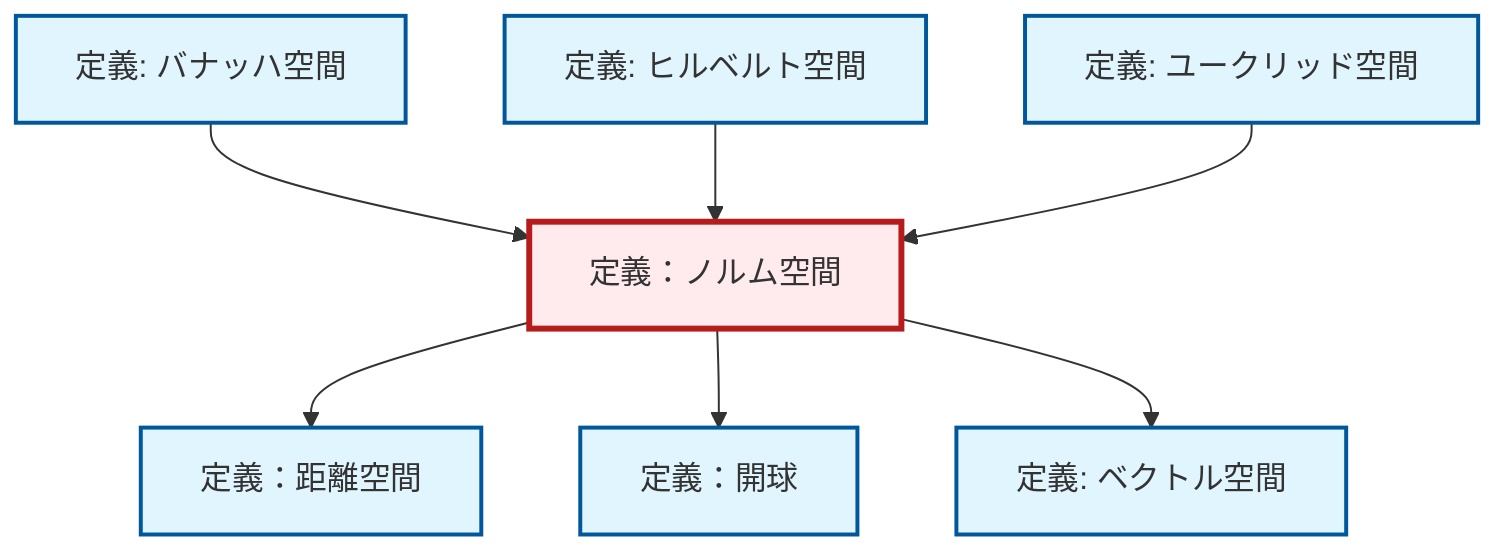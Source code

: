 graph TD
    classDef definition fill:#e1f5fe,stroke:#01579b,stroke-width:2px
    classDef theorem fill:#f3e5f5,stroke:#4a148c,stroke-width:2px
    classDef axiom fill:#fff3e0,stroke:#e65100,stroke-width:2px
    classDef example fill:#e8f5e9,stroke:#1b5e20,stroke-width:2px
    classDef current fill:#ffebee,stroke:#b71c1c,stroke-width:3px
    def-normed-vector-space["定義：ノルム空間"]:::definition
    def-hilbert-space["定義: ヒルベルト空間"]:::definition
    def-banach-space["定義: バナッハ空間"]:::definition
    def-vector-space["定義: ベクトル空間"]:::definition
    def-open-ball["定義：開球"]:::definition
    def-metric-space["定義：距離空間"]:::definition
    def-euclidean-space["定義: ユークリッド空間"]:::definition
    def-normed-vector-space --> def-metric-space
    def-normed-vector-space --> def-open-ball
    def-banach-space --> def-normed-vector-space
    def-hilbert-space --> def-normed-vector-space
    def-normed-vector-space --> def-vector-space
    def-euclidean-space --> def-normed-vector-space
    class def-normed-vector-space current